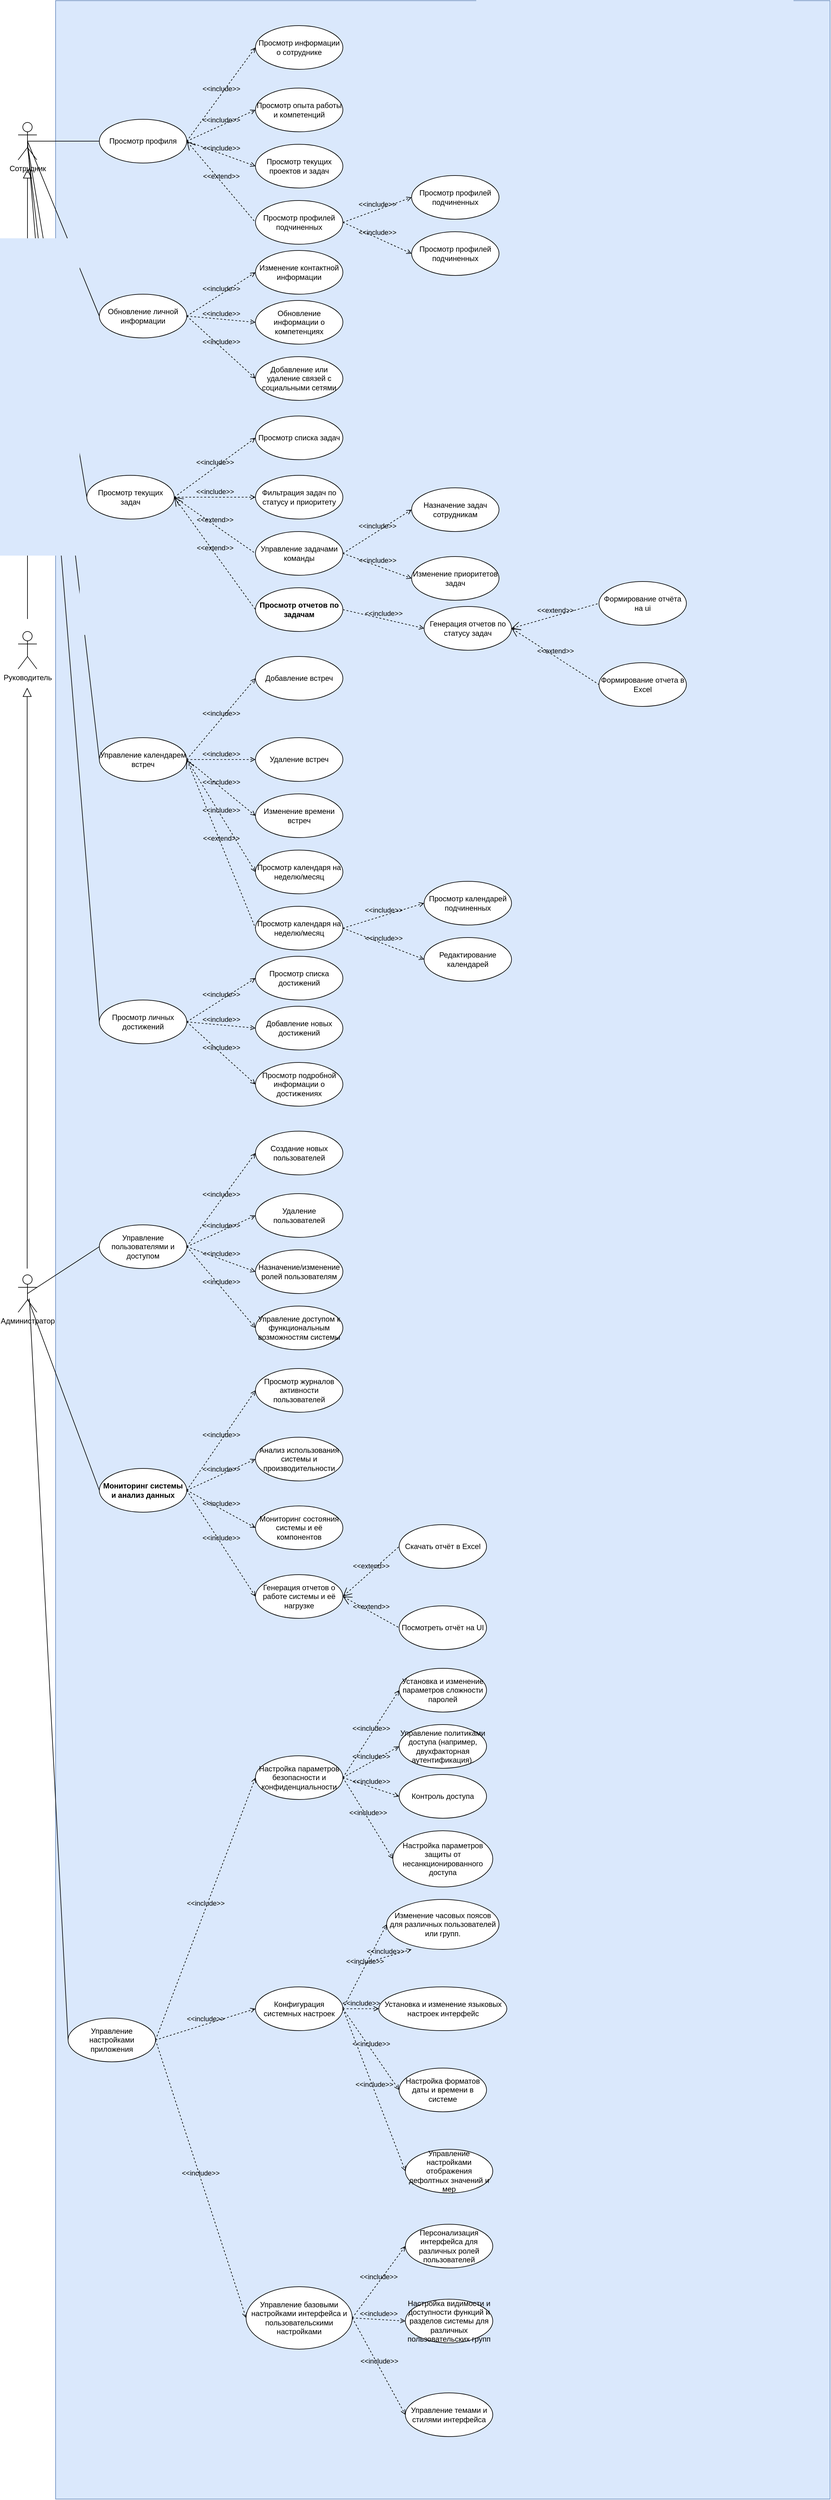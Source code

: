 <mxfile version="24.6.2" type="github">
  <diagram name="Страница — 1" id="6D_wEND17thWg54xiyXQ">
    <mxGraphModel dx="2074" dy="1132" grid="1" gridSize="10" guides="1" tooltips="1" connect="1" arrows="1" fold="1" page="1" pageScale="1" pageWidth="827" pageHeight="1169" math="0" shadow="0">
      <root>
        <mxCell id="0" />
        <mxCell id="1" parent="0" />
        <mxCell id="sTOlMVgeT1HYII_DFmIz-1" value="Сотрудник" style="shape=umlActor;html=1;verticalLabelPosition=bottom;verticalAlign=top;align=center;" vertex="1" parent="1">
          <mxGeometry x="50" y="265" width="30" height="60" as="geometry" />
        </mxCell>
        <mxCell id="sTOlMVgeT1HYII_DFmIz-2" value="" style="rounded=0;whiteSpace=wrap;html=1;fillColor=#dae8fc;strokeColor=#6c8ebf;align=right;" vertex="1" parent="1">
          <mxGeometry x="110" y="70" width="1240" height="4000" as="geometry" />
        </mxCell>
        <mxCell id="sTOlMVgeT1HYII_DFmIz-3" value="Просмотр профиля" style="ellipse;whiteSpace=wrap;html=1;" vertex="1" parent="1">
          <mxGeometry x="180" y="260" width="140" height="70" as="geometry" />
        </mxCell>
        <mxCell id="sTOlMVgeT1HYII_DFmIz-4" value="Руководитель" style="shape=umlActor;html=1;verticalLabelPosition=bottom;verticalAlign=top;align=center;" vertex="1" parent="1">
          <mxGeometry x="50" y="1080" width="30" height="60" as="geometry" />
        </mxCell>
        <mxCell id="sTOlMVgeT1HYII_DFmIz-5" value="Администратор" style="shape=umlActor;html=1;verticalLabelPosition=bottom;verticalAlign=top;align=center;" vertex="1" parent="1">
          <mxGeometry x="50" y="2110" width="30" height="60" as="geometry" />
        </mxCell>
        <mxCell id="sTOlMVgeT1HYII_DFmIz-7" value="Просмотр текущих проектов и задач" style="ellipse;whiteSpace=wrap;html=1;" vertex="1" parent="1">
          <mxGeometry x="430" y="300" width="140" height="70" as="geometry" />
        </mxCell>
        <mxCell id="sTOlMVgeT1HYII_DFmIz-8" value="Просмотр опыта работы и компетенций" style="ellipse;whiteSpace=wrap;html=1;" vertex="1" parent="1">
          <mxGeometry x="430" y="210" width="140" height="70" as="geometry" />
        </mxCell>
        <mxCell id="sTOlMVgeT1HYII_DFmIz-9" value="Просмотр информации о сотруднике" style="ellipse;whiteSpace=wrap;html=1;" vertex="1" parent="1">
          <mxGeometry x="430" y="110" width="140" height="70" as="geometry" />
        </mxCell>
        <mxCell id="sTOlMVgeT1HYII_DFmIz-10" value="&amp;lt;&amp;lt;include&amp;gt;&amp;gt;" style="edgeStyle=none;html=1;endArrow=open;verticalAlign=bottom;dashed=1;labelBackgroundColor=none;rounded=0;exitX=1;exitY=0.5;exitDx=0;exitDy=0;entryX=0;entryY=0.5;entryDx=0;entryDy=0;" edge="1" parent="1" source="sTOlMVgeT1HYII_DFmIz-3" target="sTOlMVgeT1HYII_DFmIz-9">
          <mxGeometry width="160" relative="1" as="geometry">
            <mxPoint x="330" y="580" as="sourcePoint" />
            <mxPoint x="490" y="580" as="targetPoint" />
          </mxGeometry>
        </mxCell>
        <mxCell id="sTOlMVgeT1HYII_DFmIz-12" value="&amp;lt;&amp;lt;include&amp;gt;&amp;gt;" style="edgeStyle=none;html=1;endArrow=open;verticalAlign=bottom;dashed=1;labelBackgroundColor=none;rounded=0;exitX=1;exitY=0.5;exitDx=0;exitDy=0;entryX=0;entryY=0.5;entryDx=0;entryDy=0;" edge="1" parent="1" source="sTOlMVgeT1HYII_DFmIz-3" target="sTOlMVgeT1HYII_DFmIz-8">
          <mxGeometry x="-0.007" width="160" relative="1" as="geometry">
            <mxPoint x="350" y="195" as="sourcePoint" />
            <mxPoint x="497" y="160" as="targetPoint" />
            <mxPoint as="offset" />
          </mxGeometry>
        </mxCell>
        <mxCell id="sTOlMVgeT1HYII_DFmIz-13" value="&amp;lt;&amp;lt;include&amp;gt;&amp;gt;" style="edgeStyle=none;html=1;endArrow=open;verticalAlign=bottom;dashed=1;labelBackgroundColor=none;rounded=0;exitX=1;exitY=0.5;exitDx=0;exitDy=0;entryX=0;entryY=0.5;entryDx=0;entryDy=0;" edge="1" parent="1" source="sTOlMVgeT1HYII_DFmIz-3" target="sTOlMVgeT1HYII_DFmIz-7">
          <mxGeometry width="160" relative="1" as="geometry">
            <mxPoint x="340" y="185" as="sourcePoint" />
            <mxPoint x="490" y="225" as="targetPoint" />
          </mxGeometry>
        </mxCell>
        <mxCell id="sTOlMVgeT1HYII_DFmIz-15" value="Обновление личной информации" style="ellipse;whiteSpace=wrap;html=1;" vertex="1" parent="1">
          <mxGeometry x="180" y="540" width="140" height="70" as="geometry" />
        </mxCell>
        <mxCell id="sTOlMVgeT1HYII_DFmIz-16" value="Добавление или удаление связей с социальными сетями" style="ellipse;whiteSpace=wrap;html=1;" vertex="1" parent="1">
          <mxGeometry x="430" y="640" width="140" height="70" as="geometry" />
        </mxCell>
        <mxCell id="sTOlMVgeT1HYII_DFmIz-17" value="Обновление информации о компетенциях" style="ellipse;whiteSpace=wrap;html=1;" vertex="1" parent="1">
          <mxGeometry x="430" y="550" width="140" height="70" as="geometry" />
        </mxCell>
        <mxCell id="sTOlMVgeT1HYII_DFmIz-18" value="Изменение контактной информации" style="ellipse;whiteSpace=wrap;html=1;" vertex="1" parent="1">
          <mxGeometry x="430" y="470" width="140" height="70" as="geometry" />
        </mxCell>
        <mxCell id="sTOlMVgeT1HYII_DFmIz-19" value="&amp;lt;&amp;lt;include&amp;gt;&amp;gt;" style="edgeStyle=none;html=1;endArrow=open;verticalAlign=bottom;dashed=1;labelBackgroundColor=none;rounded=0;exitX=1;exitY=0.5;exitDx=0;exitDy=0;entryX=0;entryY=0.5;entryDx=0;entryDy=0;" edge="1" parent="1" source="sTOlMVgeT1HYII_DFmIz-15" target="sTOlMVgeT1HYII_DFmIz-18">
          <mxGeometry width="160" relative="1" as="geometry">
            <mxPoint x="340" y="185" as="sourcePoint" />
            <mxPoint x="500" y="425" as="targetPoint" />
          </mxGeometry>
        </mxCell>
        <mxCell id="sTOlMVgeT1HYII_DFmIz-20" value="&amp;lt;&amp;lt;include&amp;gt;&amp;gt;" style="edgeStyle=none;html=1;endArrow=open;verticalAlign=bottom;dashed=1;labelBackgroundColor=none;rounded=0;exitX=1;exitY=0.5;exitDx=0;exitDy=0;entryX=0;entryY=0.5;entryDx=0;entryDy=0;" edge="1" parent="1" source="sTOlMVgeT1HYII_DFmIz-15" target="sTOlMVgeT1HYII_DFmIz-16">
          <mxGeometry width="160" relative="1" as="geometry">
            <mxPoint x="330" y="515" as="sourcePoint" />
            <mxPoint x="450" y="515" as="targetPoint" />
          </mxGeometry>
        </mxCell>
        <mxCell id="sTOlMVgeT1HYII_DFmIz-21" value="&amp;lt;&amp;lt;include&amp;gt;&amp;gt;" style="edgeStyle=none;html=1;endArrow=open;verticalAlign=bottom;dashed=1;labelBackgroundColor=none;rounded=0;exitX=1;exitY=0.5;exitDx=0;exitDy=0;entryX=0;entryY=0.5;entryDx=0;entryDy=0;" edge="1" parent="1" source="sTOlMVgeT1HYII_DFmIz-15" target="sTOlMVgeT1HYII_DFmIz-17">
          <mxGeometry width="160" relative="1" as="geometry">
            <mxPoint x="340" y="525" as="sourcePoint" />
            <mxPoint x="460" y="525" as="targetPoint" />
          </mxGeometry>
        </mxCell>
        <mxCell id="sTOlMVgeT1HYII_DFmIz-22" value="Просмотр текущих задач" style="ellipse;whiteSpace=wrap;html=1;" vertex="1" parent="1">
          <mxGeometry x="160" y="830" width="140" height="70" as="geometry" />
        </mxCell>
        <mxCell id="sTOlMVgeT1HYII_DFmIz-23" value="Фильтрация задач по статусу и приоритету" style="ellipse;whiteSpace=wrap;html=1;" vertex="1" parent="1">
          <mxGeometry x="430" y="830" width="140" height="70" as="geometry" />
        </mxCell>
        <mxCell id="sTOlMVgeT1HYII_DFmIz-24" value="Просмотр списка задач" style="ellipse;whiteSpace=wrap;html=1;" vertex="1" parent="1">
          <mxGeometry x="430" y="735" width="140" height="70" as="geometry" />
        </mxCell>
        <mxCell id="sTOlMVgeT1HYII_DFmIz-25" value="&amp;lt;&amp;lt;include&amp;gt;&amp;gt;" style="edgeStyle=none;html=1;endArrow=open;verticalAlign=bottom;dashed=1;labelBackgroundColor=none;rounded=0;exitX=1;exitY=0.5;exitDx=0;exitDy=0;entryX=0;entryY=0.5;entryDx=0;entryDy=0;" edge="1" parent="1" source="sTOlMVgeT1HYII_DFmIz-22" target="sTOlMVgeT1HYII_DFmIz-24">
          <mxGeometry width="160" relative="1" as="geometry">
            <mxPoint x="330" y="515" as="sourcePoint" />
            <mxPoint x="450" y="685" as="targetPoint" />
          </mxGeometry>
        </mxCell>
        <mxCell id="sTOlMVgeT1HYII_DFmIz-26" value="&amp;lt;&amp;lt;include&amp;gt;&amp;gt;" style="edgeStyle=none;html=1;endArrow=open;verticalAlign=bottom;dashed=1;labelBackgroundColor=none;rounded=0;exitX=1;exitY=0.5;exitDx=0;exitDy=0;entryX=0;entryY=0.5;entryDx=0;entryDy=0;" edge="1" parent="1" source="sTOlMVgeT1HYII_DFmIz-22" target="sTOlMVgeT1HYII_DFmIz-23">
          <mxGeometry width="160" relative="1" as="geometry">
            <mxPoint x="340" y="525" as="sourcePoint" />
            <mxPoint x="460" y="695" as="targetPoint" />
          </mxGeometry>
        </mxCell>
        <mxCell id="sTOlMVgeT1HYII_DFmIz-27" value="Управление календарем встреч" style="ellipse;whiteSpace=wrap;html=1;" vertex="1" parent="1">
          <mxGeometry x="180" y="1250" width="140" height="70" as="geometry" />
        </mxCell>
        <mxCell id="sTOlMVgeT1HYII_DFmIz-28" value="Изменение времени встреч" style="ellipse;whiteSpace=wrap;html=1;" vertex="1" parent="1">
          <mxGeometry x="430" y="1340" width="140" height="70" as="geometry" />
        </mxCell>
        <mxCell id="sTOlMVgeT1HYII_DFmIz-29" value="Удаление встреч" style="ellipse;whiteSpace=wrap;html=1;" vertex="1" parent="1">
          <mxGeometry x="430" y="1250" width="140" height="70" as="geometry" />
        </mxCell>
        <mxCell id="sTOlMVgeT1HYII_DFmIz-30" value="Добавление встреч" style="ellipse;whiteSpace=wrap;html=1;" vertex="1" parent="1">
          <mxGeometry x="430" y="1120" width="140" height="70" as="geometry" />
        </mxCell>
        <mxCell id="sTOlMVgeT1HYII_DFmIz-31" value="Просмотр календаря на неделю/месяц" style="ellipse;whiteSpace=wrap;html=1;" vertex="1" parent="1">
          <mxGeometry x="430" y="1430" width="140" height="70" as="geometry" />
        </mxCell>
        <mxCell id="sTOlMVgeT1HYII_DFmIz-32" value="&amp;lt;&amp;lt;include&amp;gt;&amp;gt;" style="edgeStyle=none;html=1;endArrow=open;verticalAlign=bottom;dashed=1;labelBackgroundColor=none;rounded=0;exitX=1;exitY=0.5;exitDx=0;exitDy=0;entryX=0;entryY=0.5;entryDx=0;entryDy=0;" edge="1" parent="1" source="sTOlMVgeT1HYII_DFmIz-27" target="sTOlMVgeT1HYII_DFmIz-30">
          <mxGeometry width="160" relative="1" as="geometry">
            <mxPoint x="330" y="1025" as="sourcePoint" />
            <mxPoint x="450" y="1065" as="targetPoint" />
          </mxGeometry>
        </mxCell>
        <mxCell id="sTOlMVgeT1HYII_DFmIz-33" value="&amp;lt;&amp;lt;include&amp;gt;&amp;gt;" style="edgeStyle=none;html=1;endArrow=open;verticalAlign=bottom;dashed=1;labelBackgroundColor=none;rounded=0;exitX=1;exitY=0.5;exitDx=0;exitDy=0;entryX=0;entryY=0.5;entryDx=0;entryDy=0;" edge="1" parent="1" source="sTOlMVgeT1HYII_DFmIz-27" target="sTOlMVgeT1HYII_DFmIz-29">
          <mxGeometry width="160" relative="1" as="geometry">
            <mxPoint x="330" y="1315" as="sourcePoint" />
            <mxPoint x="450" y="1165" as="targetPoint" />
          </mxGeometry>
        </mxCell>
        <mxCell id="sTOlMVgeT1HYII_DFmIz-34" value="&amp;lt;&amp;lt;include&amp;gt;&amp;gt;" style="edgeStyle=none;html=1;endArrow=open;verticalAlign=bottom;dashed=1;labelBackgroundColor=none;rounded=0;exitX=1;exitY=0.5;exitDx=0;exitDy=0;entryX=0;entryY=0.5;entryDx=0;entryDy=0;" edge="1" parent="1" source="sTOlMVgeT1HYII_DFmIz-27" target="sTOlMVgeT1HYII_DFmIz-28">
          <mxGeometry width="160" relative="1" as="geometry">
            <mxPoint x="340" y="1325" as="sourcePoint" />
            <mxPoint x="460" y="1175" as="targetPoint" />
          </mxGeometry>
        </mxCell>
        <mxCell id="sTOlMVgeT1HYII_DFmIz-35" value="&amp;lt;&amp;lt;include&amp;gt;&amp;gt;" style="edgeStyle=none;html=1;endArrow=open;verticalAlign=bottom;dashed=1;labelBackgroundColor=none;rounded=0;exitX=1;exitY=0.5;exitDx=0;exitDy=0;entryX=0;entryY=0.5;entryDx=0;entryDy=0;" edge="1" parent="1" source="sTOlMVgeT1HYII_DFmIz-27" target="sTOlMVgeT1HYII_DFmIz-31">
          <mxGeometry width="160" relative="1" as="geometry">
            <mxPoint x="350" y="1335" as="sourcePoint" />
            <mxPoint x="470" y="1185" as="targetPoint" />
          </mxGeometry>
        </mxCell>
        <mxCell id="sTOlMVgeT1HYII_DFmIz-36" value="Просмотр личных достижений" style="ellipse;whiteSpace=wrap;html=1;" vertex="1" parent="1">
          <mxGeometry x="180" y="1670" width="140" height="70" as="geometry" />
        </mxCell>
        <mxCell id="sTOlMVgeT1HYII_DFmIz-37" value="Просмотр подробной информации о достижениях" style="ellipse;whiteSpace=wrap;html=1;" vertex="1" parent="1">
          <mxGeometry x="430" y="1770" width="140" height="70" as="geometry" />
        </mxCell>
        <mxCell id="sTOlMVgeT1HYII_DFmIz-38" value="Добавление новых достижений" style="ellipse;whiteSpace=wrap;html=1;" vertex="1" parent="1">
          <mxGeometry x="430" y="1680" width="140" height="70" as="geometry" />
        </mxCell>
        <mxCell id="sTOlMVgeT1HYII_DFmIz-39" value="Просмотр списка достижений" style="ellipse;whiteSpace=wrap;html=1;" vertex="1" parent="1">
          <mxGeometry x="430" y="1600" width="140" height="70" as="geometry" />
        </mxCell>
        <mxCell id="sTOlMVgeT1HYII_DFmIz-40" value="&amp;lt;&amp;lt;include&amp;gt;&amp;gt;" style="edgeStyle=none;html=1;endArrow=open;verticalAlign=bottom;dashed=1;labelBackgroundColor=none;rounded=0;exitX=1;exitY=0.5;exitDx=0;exitDy=0;entryX=0;entryY=0.5;entryDx=0;entryDy=0;" edge="1" parent="1" source="sTOlMVgeT1HYII_DFmIz-36" target="sTOlMVgeT1HYII_DFmIz-39">
          <mxGeometry width="160" relative="1" as="geometry">
            <mxPoint x="340" y="1315" as="sourcePoint" />
            <mxPoint x="500" y="1555" as="targetPoint" />
          </mxGeometry>
        </mxCell>
        <mxCell id="sTOlMVgeT1HYII_DFmIz-41" value="&amp;lt;&amp;lt;include&amp;gt;&amp;gt;" style="edgeStyle=none;html=1;endArrow=open;verticalAlign=bottom;dashed=1;labelBackgroundColor=none;rounded=0;exitX=1;exitY=0.5;exitDx=0;exitDy=0;entryX=0;entryY=0.5;entryDx=0;entryDy=0;" edge="1" parent="1" source="sTOlMVgeT1HYII_DFmIz-36" target="sTOlMVgeT1HYII_DFmIz-37">
          <mxGeometry width="160" relative="1" as="geometry">
            <mxPoint x="330" y="1645" as="sourcePoint" />
            <mxPoint x="450" y="1645" as="targetPoint" />
          </mxGeometry>
        </mxCell>
        <mxCell id="sTOlMVgeT1HYII_DFmIz-42" value="&amp;lt;&amp;lt;include&amp;gt;&amp;gt;" style="edgeStyle=none;html=1;endArrow=open;verticalAlign=bottom;dashed=1;labelBackgroundColor=none;rounded=0;exitX=1;exitY=0.5;exitDx=0;exitDy=0;entryX=0;entryY=0.5;entryDx=0;entryDy=0;" edge="1" parent="1" source="sTOlMVgeT1HYII_DFmIz-36" target="sTOlMVgeT1HYII_DFmIz-38">
          <mxGeometry width="160" relative="1" as="geometry">
            <mxPoint x="340" y="1655" as="sourcePoint" />
            <mxPoint x="460" y="1655" as="targetPoint" />
          </mxGeometry>
        </mxCell>
        <mxCell id="sTOlMVgeT1HYII_DFmIz-43" value="" style="edgeStyle=none;html=1;endArrow=block;endFill=0;endSize=12;verticalAlign=bottom;rounded=0;" edge="1" parent="1">
          <mxGeometry width="160" relative="1" as="geometry">
            <mxPoint x="65" y="1060" as="sourcePoint" />
            <mxPoint x="65" y="340" as="targetPoint" />
          </mxGeometry>
        </mxCell>
        <mxCell id="sTOlMVgeT1HYII_DFmIz-44" value="Просмотр профилей подчиненных" style="ellipse;whiteSpace=wrap;html=1;" vertex="1" parent="1">
          <mxGeometry x="430" y="390" width="140" height="70" as="geometry" />
        </mxCell>
        <mxCell id="sTOlMVgeT1HYII_DFmIz-45" value="&amp;lt;&amp;lt;extend&amp;gt;&amp;gt;" style="edgeStyle=none;html=1;startArrow=open;endArrow=none;startSize=12;verticalAlign=bottom;dashed=1;labelBackgroundColor=none;rounded=0;entryX=0;entryY=0.5;entryDx=0;entryDy=0;exitX=1;exitY=0.5;exitDx=0;exitDy=0;" edge="1" parent="1" source="sTOlMVgeT1HYII_DFmIz-3" target="sTOlMVgeT1HYII_DFmIz-44">
          <mxGeometry width="160" relative="1" as="geometry">
            <mxPoint x="330" y="630" as="sourcePoint" />
            <mxPoint x="490" y="630" as="targetPoint" />
          </mxGeometry>
        </mxCell>
        <mxCell id="sTOlMVgeT1HYII_DFmIz-46" value="Просмотр профилей подчиненных" style="ellipse;whiteSpace=wrap;html=1;" vertex="1" parent="1">
          <mxGeometry x="680" y="440" width="140" height="70" as="geometry" />
        </mxCell>
        <mxCell id="sTOlMVgeT1HYII_DFmIz-47" value="Просмотр профилей подчиненных" style="ellipse;whiteSpace=wrap;html=1;" vertex="1" parent="1">
          <mxGeometry x="680" y="350" width="140" height="70" as="geometry" />
        </mxCell>
        <mxCell id="sTOlMVgeT1HYII_DFmIz-48" value="&amp;lt;&amp;lt;include&amp;gt;&amp;gt;" style="edgeStyle=none;html=1;endArrow=open;verticalAlign=bottom;dashed=1;labelBackgroundColor=none;rounded=0;exitX=1;exitY=0.5;exitDx=0;exitDy=0;entryX=0;entryY=0.5;entryDx=0;entryDy=0;" edge="1" parent="1" source="sTOlMVgeT1HYII_DFmIz-44" target="sTOlMVgeT1HYII_DFmIz-47">
          <mxGeometry x="-0.007" width="160" relative="1" as="geometry">
            <mxPoint x="330" y="305" as="sourcePoint" />
            <mxPoint x="440" y="255" as="targetPoint" />
            <mxPoint as="offset" />
          </mxGeometry>
        </mxCell>
        <mxCell id="sTOlMVgeT1HYII_DFmIz-49" value="&amp;lt;&amp;lt;include&amp;gt;&amp;gt;" style="edgeStyle=none;html=1;endArrow=open;verticalAlign=bottom;dashed=1;labelBackgroundColor=none;rounded=0;exitX=1;exitY=0.5;exitDx=0;exitDy=0;entryX=0;entryY=0.5;entryDx=0;entryDy=0;" edge="1" parent="1" source="sTOlMVgeT1HYII_DFmIz-44" target="sTOlMVgeT1HYII_DFmIz-46">
          <mxGeometry x="-0.007" width="160" relative="1" as="geometry">
            <mxPoint x="580" y="335" as="sourcePoint" />
            <mxPoint x="680" y="285" as="targetPoint" />
            <mxPoint as="offset" />
          </mxGeometry>
        </mxCell>
        <mxCell id="sTOlMVgeT1HYII_DFmIz-50" value="Управление задачами команды" style="ellipse;whiteSpace=wrap;html=1;" vertex="1" parent="1">
          <mxGeometry x="430" y="920" width="140" height="70" as="geometry" />
        </mxCell>
        <mxCell id="sTOlMVgeT1HYII_DFmIz-51" value="&lt;strong&gt;Просмотр отчетов по задачам&lt;/strong&gt;" style="ellipse;whiteSpace=wrap;html=1;" vertex="1" parent="1">
          <mxGeometry x="430" y="1010" width="140" height="70" as="geometry" />
        </mxCell>
        <mxCell id="sTOlMVgeT1HYII_DFmIz-52" value="&amp;lt;&amp;lt;extend&amp;gt;&amp;gt;" style="edgeStyle=none;html=1;startArrow=open;endArrow=none;startSize=12;verticalAlign=bottom;dashed=1;labelBackgroundColor=none;rounded=0;exitX=1;exitY=0.5;exitDx=0;exitDy=0;entryX=0;entryY=0.5;entryDx=0;entryDy=0;" edge="1" parent="1" source="sTOlMVgeT1HYII_DFmIz-22" target="sTOlMVgeT1HYII_DFmIz-50">
          <mxGeometry width="160" relative="1" as="geometry">
            <mxPoint x="530" y="1130" as="sourcePoint" />
            <mxPoint x="690" y="1130" as="targetPoint" />
          </mxGeometry>
        </mxCell>
        <mxCell id="sTOlMVgeT1HYII_DFmIz-53" value="&amp;lt;&amp;lt;extend&amp;gt;&amp;gt;" style="edgeStyle=none;html=1;startArrow=open;endArrow=none;startSize=12;verticalAlign=bottom;dashed=1;labelBackgroundColor=none;rounded=0;exitX=1;exitY=0.5;exitDx=0;exitDy=0;entryX=0;entryY=0.5;entryDx=0;entryDy=0;" edge="1" parent="1" source="sTOlMVgeT1HYII_DFmIz-22" target="sTOlMVgeT1HYII_DFmIz-51">
          <mxGeometry width="160" relative="1" as="geometry">
            <mxPoint x="310" y="875" as="sourcePoint" />
            <mxPoint x="440" y="965" as="targetPoint" />
          </mxGeometry>
        </mxCell>
        <mxCell id="sTOlMVgeT1HYII_DFmIz-54" value="Назначение задач сотрудникам" style="ellipse;whiteSpace=wrap;html=1;" vertex="1" parent="1">
          <mxGeometry x="680" y="850" width="140" height="70" as="geometry" />
        </mxCell>
        <mxCell id="sTOlMVgeT1HYII_DFmIz-55" value="Изменение приоритетов задач" style="ellipse;whiteSpace=wrap;html=1;" vertex="1" parent="1">
          <mxGeometry x="680" y="960" width="140" height="70" as="geometry" />
        </mxCell>
        <mxCell id="sTOlMVgeT1HYII_DFmIz-57" value="&amp;lt;&amp;lt;include&amp;gt;&amp;gt;" style="edgeStyle=none;html=1;endArrow=open;verticalAlign=bottom;dashed=1;labelBackgroundColor=none;rounded=0;exitX=1;exitY=0.5;exitDx=0;exitDy=0;entryX=0;entryY=0.5;entryDx=0;entryDy=0;" edge="1" parent="1" source="sTOlMVgeT1HYII_DFmIz-50" target="sTOlMVgeT1HYII_DFmIz-54">
          <mxGeometry width="160" relative="1" as="geometry">
            <mxPoint x="310" y="875" as="sourcePoint" />
            <mxPoint x="440" y="875" as="targetPoint" />
          </mxGeometry>
        </mxCell>
        <mxCell id="sTOlMVgeT1HYII_DFmIz-58" value="&amp;lt;&amp;lt;include&amp;gt;&amp;gt;" style="edgeStyle=none;html=1;endArrow=open;verticalAlign=bottom;dashed=1;labelBackgroundColor=none;rounded=0;exitX=1;exitY=0.5;exitDx=0;exitDy=0;entryX=0;entryY=0.5;entryDx=0;entryDy=0;" edge="1" parent="1" source="sTOlMVgeT1HYII_DFmIz-50" target="sTOlMVgeT1HYII_DFmIz-55">
          <mxGeometry width="160" relative="1" as="geometry">
            <mxPoint x="320" y="885" as="sourcePoint" />
            <mxPoint x="450" y="885" as="targetPoint" />
          </mxGeometry>
        </mxCell>
        <mxCell id="sTOlMVgeT1HYII_DFmIz-59" value="Генерация отчетов по статусу задач" style="ellipse;whiteSpace=wrap;html=1;" vertex="1" parent="1">
          <mxGeometry x="700" y="1040" width="140" height="70" as="geometry" />
        </mxCell>
        <mxCell id="sTOlMVgeT1HYII_DFmIz-60" value="Формирование отчета в Excel" style="ellipse;whiteSpace=wrap;html=1;" vertex="1" parent="1">
          <mxGeometry x="980" y="1130" width="140" height="70" as="geometry" />
        </mxCell>
        <mxCell id="sTOlMVgeT1HYII_DFmIz-61" value="&amp;lt;&amp;lt;include&amp;gt;&amp;gt;" style="edgeStyle=none;html=1;endArrow=open;verticalAlign=bottom;dashed=1;labelBackgroundColor=none;rounded=0;exitX=1;exitY=0.5;exitDx=0;exitDy=0;entryX=0;entryY=0.5;entryDx=0;entryDy=0;" edge="1" parent="1" source="sTOlMVgeT1HYII_DFmIz-51" target="sTOlMVgeT1HYII_DFmIz-59">
          <mxGeometry width="160" relative="1" as="geometry">
            <mxPoint x="580" y="965" as="sourcePoint" />
            <mxPoint x="690" y="1005" as="targetPoint" />
          </mxGeometry>
        </mxCell>
        <mxCell id="sTOlMVgeT1HYII_DFmIz-62" value="&amp;lt;&amp;lt;extend&amp;gt;&amp;gt;" style="edgeStyle=none;html=1;startArrow=open;endArrow=none;startSize=12;verticalAlign=bottom;dashed=1;labelBackgroundColor=none;rounded=0;exitX=1;exitY=0.5;exitDx=0;exitDy=0;entryX=0;entryY=0.5;entryDx=0;entryDy=0;" edge="1" parent="1" source="sTOlMVgeT1HYII_DFmIz-59" target="sTOlMVgeT1HYII_DFmIz-60">
          <mxGeometry width="160" relative="1" as="geometry">
            <mxPoint x="310" y="875" as="sourcePoint" />
            <mxPoint x="440" y="965" as="targetPoint" />
          </mxGeometry>
        </mxCell>
        <mxCell id="sTOlMVgeT1HYII_DFmIz-63" value="Формирование отчёта на ui" style="ellipse;whiteSpace=wrap;html=1;" vertex="1" parent="1">
          <mxGeometry x="980" y="1000" width="140" height="70" as="geometry" />
        </mxCell>
        <mxCell id="sTOlMVgeT1HYII_DFmIz-64" value="&amp;lt;&amp;lt;extend&amp;gt;&amp;gt;" style="edgeStyle=none;html=1;startArrow=open;endArrow=none;startSize=12;verticalAlign=bottom;dashed=1;labelBackgroundColor=none;rounded=0;exitX=1;exitY=0.5;exitDx=0;exitDy=0;entryX=0;entryY=0.5;entryDx=0;entryDy=0;" edge="1" parent="1" source="sTOlMVgeT1HYII_DFmIz-59" target="sTOlMVgeT1HYII_DFmIz-63">
          <mxGeometry width="160" relative="1" as="geometry">
            <mxPoint x="850" y="1085" as="sourcePoint" />
            <mxPoint x="990" y="1175" as="targetPoint" />
          </mxGeometry>
        </mxCell>
        <mxCell id="sTOlMVgeT1HYII_DFmIz-65" value="Просмотр календаря на неделю/месяц" style="ellipse;whiteSpace=wrap;html=1;" vertex="1" parent="1">
          <mxGeometry x="430" y="1520" width="140" height="70" as="geometry" />
        </mxCell>
        <mxCell id="sTOlMVgeT1HYII_DFmIz-66" value="&amp;lt;&amp;lt;extend&amp;gt;&amp;gt;" style="edgeStyle=none;html=1;startArrow=open;endArrow=none;startSize=12;verticalAlign=bottom;dashed=1;labelBackgroundColor=none;rounded=0;exitX=1;exitY=0.5;exitDx=0;exitDy=0;entryX=0;entryY=0.5;entryDx=0;entryDy=0;" edge="1" parent="1" source="sTOlMVgeT1HYII_DFmIz-27" target="sTOlMVgeT1HYII_DFmIz-65">
          <mxGeometry width="160" relative="1" as="geometry">
            <mxPoint x="310" y="875" as="sourcePoint" />
            <mxPoint x="440" y="1055" as="targetPoint" />
          </mxGeometry>
        </mxCell>
        <mxCell id="sTOlMVgeT1HYII_DFmIz-67" value="Просмотр календарей подчиненных" style="ellipse;whiteSpace=wrap;html=1;" vertex="1" parent="1">
          <mxGeometry x="700" y="1480" width="140" height="70" as="geometry" />
        </mxCell>
        <mxCell id="sTOlMVgeT1HYII_DFmIz-68" value="Редактирование календарей" style="ellipse;whiteSpace=wrap;html=1;" vertex="1" parent="1">
          <mxGeometry x="700" y="1570" width="140" height="70" as="geometry" />
        </mxCell>
        <mxCell id="sTOlMVgeT1HYII_DFmIz-69" value="&amp;lt;&amp;lt;include&amp;gt;&amp;gt;" style="edgeStyle=none;html=1;endArrow=open;verticalAlign=bottom;dashed=1;labelBackgroundColor=none;rounded=0;exitX=1;exitY=0.5;exitDx=0;exitDy=0;entryX=0;entryY=0.5;entryDx=0;entryDy=0;" edge="1" parent="1" source="sTOlMVgeT1HYII_DFmIz-65" target="sTOlMVgeT1HYII_DFmIz-67">
          <mxGeometry width="160" relative="1" as="geometry">
            <mxPoint x="580" y="1055" as="sourcePoint" />
            <mxPoint x="710" y="1085" as="targetPoint" />
          </mxGeometry>
        </mxCell>
        <mxCell id="sTOlMVgeT1HYII_DFmIz-70" value="&amp;lt;&amp;lt;include&amp;gt;&amp;gt;" style="edgeStyle=none;html=1;endArrow=open;verticalAlign=bottom;dashed=1;labelBackgroundColor=none;rounded=0;exitX=1;exitY=0.5;exitDx=0;exitDy=0;entryX=0;entryY=0.5;entryDx=0;entryDy=0;" edge="1" parent="1" source="sTOlMVgeT1HYII_DFmIz-65" target="sTOlMVgeT1HYII_DFmIz-68">
          <mxGeometry width="160" relative="1" as="geometry">
            <mxPoint x="580" y="1565" as="sourcePoint" />
            <mxPoint x="710" y="1525" as="targetPoint" />
          </mxGeometry>
        </mxCell>
        <mxCell id="sTOlMVgeT1HYII_DFmIz-71" value="" style="edgeStyle=none;html=1;endArrow=none;verticalAlign=bottom;rounded=0;exitX=0.5;exitY=0.5;exitDx=0;exitDy=0;exitPerimeter=0;entryX=0;entryY=0.5;entryDx=0;entryDy=0;" edge="1" parent="1" source="sTOlMVgeT1HYII_DFmIz-1" target="sTOlMVgeT1HYII_DFmIz-3">
          <mxGeometry width="160" relative="1" as="geometry">
            <mxPoint x="530" y="640" as="sourcePoint" />
            <mxPoint x="690" y="640" as="targetPoint" />
          </mxGeometry>
        </mxCell>
        <mxCell id="sTOlMVgeT1HYII_DFmIz-72" value="" style="edgeStyle=none;html=1;endArrow=none;verticalAlign=bottom;rounded=0;exitX=0.5;exitY=0.5;exitDx=0;exitDy=0;exitPerimeter=0;entryX=0;entryY=0.5;entryDx=0;entryDy=0;" edge="1" parent="1" source="sTOlMVgeT1HYII_DFmIz-1" target="sTOlMVgeT1HYII_DFmIz-15">
          <mxGeometry width="160" relative="1" as="geometry">
            <mxPoint x="75" y="305" as="sourcePoint" />
            <mxPoint x="190" y="305" as="targetPoint" />
          </mxGeometry>
        </mxCell>
        <mxCell id="sTOlMVgeT1HYII_DFmIz-73" value="" style="edgeStyle=none;html=1;endArrow=none;verticalAlign=bottom;rounded=0;exitX=0.533;exitY=0.7;exitDx=0;exitDy=0;exitPerimeter=0;entryX=0;entryY=0.5;entryDx=0;entryDy=0;" edge="1" parent="1" source="sTOlMVgeT1HYII_DFmIz-1" target="sTOlMVgeT1HYII_DFmIz-22">
          <mxGeometry width="160" relative="1" as="geometry">
            <mxPoint x="85" y="315" as="sourcePoint" />
            <mxPoint x="200" y="315" as="targetPoint" />
          </mxGeometry>
        </mxCell>
        <mxCell id="sTOlMVgeT1HYII_DFmIz-74" value="" style="edgeStyle=none;html=1;endArrow=none;verticalAlign=bottom;rounded=0;exitX=0.5;exitY=0.633;exitDx=0;exitDy=0;exitPerimeter=0;entryX=0;entryY=0.5;entryDx=0;entryDy=0;" edge="1" parent="1" source="sTOlMVgeT1HYII_DFmIz-1" target="sTOlMVgeT1HYII_DFmIz-27">
          <mxGeometry width="160" relative="1" as="geometry">
            <mxPoint x="95" y="325" as="sourcePoint" />
            <mxPoint x="210" y="325" as="targetPoint" />
          </mxGeometry>
        </mxCell>
        <mxCell id="sTOlMVgeT1HYII_DFmIz-75" value="" style="edgeStyle=none;html=1;endArrow=none;verticalAlign=bottom;rounded=0;exitX=0.5;exitY=0.5;exitDx=0;exitDy=0;exitPerimeter=0;entryX=0;entryY=0.5;entryDx=0;entryDy=0;" edge="1" parent="1" source="sTOlMVgeT1HYII_DFmIz-1" target="sTOlMVgeT1HYII_DFmIz-36">
          <mxGeometry width="160" relative="1" as="geometry">
            <mxPoint x="105" y="335" as="sourcePoint" />
            <mxPoint x="220" y="335" as="targetPoint" />
          </mxGeometry>
        </mxCell>
        <mxCell id="sTOlMVgeT1HYII_DFmIz-76" value="Управление пользователями и доступом" style="ellipse;whiteSpace=wrap;html=1;" vertex="1" parent="1">
          <mxGeometry x="180" y="2030" width="140" height="70" as="geometry" />
        </mxCell>
        <mxCell id="sTOlMVgeT1HYII_DFmIz-77" value="Управление настройками приложения" style="ellipse;whiteSpace=wrap;html=1;" vertex="1" parent="1">
          <mxGeometry x="130" y="3300" width="140" height="70" as="geometry" />
        </mxCell>
        <mxCell id="sTOlMVgeT1HYII_DFmIz-78" value="&lt;strong&gt;Мониторинг системы и анализ данных&lt;/strong&gt;" style="ellipse;whiteSpace=wrap;html=1;" vertex="1" parent="1">
          <mxGeometry x="180" y="2420" width="140" height="70" as="geometry" />
        </mxCell>
        <mxCell id="sTOlMVgeT1HYII_DFmIz-79" value="Управление доступом к функциональным возможностям системы" style="ellipse;whiteSpace=wrap;html=1;" vertex="1" parent="1">
          <mxGeometry x="430" y="2160" width="140" height="70" as="geometry" />
        </mxCell>
        <mxCell id="sTOlMVgeT1HYII_DFmIz-80" value="Назначение/изменение ролей пользователям" style="ellipse;whiteSpace=wrap;html=1;" vertex="1" parent="1">
          <mxGeometry x="430" y="2070" width="140" height="70" as="geometry" />
        </mxCell>
        <mxCell id="sTOlMVgeT1HYII_DFmIz-81" value="Удаление пользователей" style="ellipse;whiteSpace=wrap;html=1;" vertex="1" parent="1">
          <mxGeometry x="430" y="1980" width="140" height="70" as="geometry" />
        </mxCell>
        <mxCell id="sTOlMVgeT1HYII_DFmIz-82" value="Создание новых пользователей" style="ellipse;whiteSpace=wrap;html=1;" vertex="1" parent="1">
          <mxGeometry x="430" y="1880" width="140" height="70" as="geometry" />
        </mxCell>
        <mxCell id="sTOlMVgeT1HYII_DFmIz-83" value="&amp;lt;&amp;lt;include&amp;gt;&amp;gt;" style="edgeStyle=none;html=1;endArrow=open;verticalAlign=bottom;dashed=1;labelBackgroundColor=none;rounded=0;exitX=1;exitY=0.5;exitDx=0;exitDy=0;entryX=0;entryY=0.5;entryDx=0;entryDy=0;" edge="1" parent="1" source="sTOlMVgeT1HYII_DFmIz-76" target="sTOlMVgeT1HYII_DFmIz-82">
          <mxGeometry width="160" relative="1" as="geometry">
            <mxPoint x="530" y="2110" as="sourcePoint" />
            <mxPoint x="690" y="2110" as="targetPoint" />
          </mxGeometry>
        </mxCell>
        <mxCell id="sTOlMVgeT1HYII_DFmIz-84" value="&amp;lt;&amp;lt;include&amp;gt;&amp;gt;" style="edgeStyle=none;html=1;endArrow=open;verticalAlign=bottom;dashed=1;labelBackgroundColor=none;rounded=0;exitX=1;exitY=0.5;exitDx=0;exitDy=0;entryX=0;entryY=0.5;entryDx=0;entryDy=0;" edge="1" parent="1" source="sTOlMVgeT1HYII_DFmIz-76" target="sTOlMVgeT1HYII_DFmIz-79">
          <mxGeometry width="160" relative="1" as="geometry">
            <mxPoint x="340" y="2075" as="sourcePoint" />
            <mxPoint x="440" y="1925" as="targetPoint" />
          </mxGeometry>
        </mxCell>
        <mxCell id="sTOlMVgeT1HYII_DFmIz-85" value="&amp;lt;&amp;lt;include&amp;gt;&amp;gt;" style="edgeStyle=none;html=1;endArrow=open;verticalAlign=bottom;dashed=1;labelBackgroundColor=none;rounded=0;exitX=1;exitY=0.5;exitDx=0;exitDy=0;entryX=0;entryY=0.5;entryDx=0;entryDy=0;" edge="1" parent="1" source="sTOlMVgeT1HYII_DFmIz-76" target="sTOlMVgeT1HYII_DFmIz-80">
          <mxGeometry width="160" relative="1" as="geometry">
            <mxPoint x="350" y="2085" as="sourcePoint" />
            <mxPoint x="450" y="1935" as="targetPoint" />
          </mxGeometry>
        </mxCell>
        <mxCell id="sTOlMVgeT1HYII_DFmIz-86" value="&amp;lt;&amp;lt;include&amp;gt;&amp;gt;" style="edgeStyle=none;html=1;endArrow=open;verticalAlign=bottom;dashed=1;labelBackgroundColor=none;rounded=0;exitX=1;exitY=0.5;exitDx=0;exitDy=0;entryX=0;entryY=0.5;entryDx=0;entryDy=0;" edge="1" parent="1" source="sTOlMVgeT1HYII_DFmIz-76" target="sTOlMVgeT1HYII_DFmIz-81">
          <mxGeometry width="160" relative="1" as="geometry">
            <mxPoint x="360" y="2095" as="sourcePoint" />
            <mxPoint x="460" y="1945" as="targetPoint" />
          </mxGeometry>
        </mxCell>
        <mxCell id="sTOlMVgeT1HYII_DFmIz-87" value="Просмотр журналов активности пользователей" style="ellipse;whiteSpace=wrap;html=1;" vertex="1" parent="1">
          <mxGeometry x="430" y="2260" width="140" height="70" as="geometry" />
        </mxCell>
        <mxCell id="sTOlMVgeT1HYII_DFmIz-88" value="Анализ использования системы и производительности" style="ellipse;whiteSpace=wrap;html=1;" vertex="1" parent="1">
          <mxGeometry x="430" y="2370" width="140" height="70" as="geometry" />
        </mxCell>
        <mxCell id="sTOlMVgeT1HYII_DFmIz-89" value="Мониторинг состояния системы и её компонентов" style="ellipse;whiteSpace=wrap;html=1;" vertex="1" parent="1">
          <mxGeometry x="430" y="2480" width="140" height="70" as="geometry" />
        </mxCell>
        <mxCell id="sTOlMVgeT1HYII_DFmIz-90" value="Генерация отчетов о работе системы и её нагрузке" style="ellipse;whiteSpace=wrap;html=1;" vertex="1" parent="1">
          <mxGeometry x="430" y="2590" width="140" height="70" as="geometry" />
        </mxCell>
        <mxCell id="sTOlMVgeT1HYII_DFmIz-91" value="&amp;lt;&amp;lt;include&amp;gt;&amp;gt;" style="edgeStyle=none;html=1;endArrow=open;verticalAlign=bottom;dashed=1;labelBackgroundColor=none;rounded=0;exitX=1;exitY=0.5;exitDx=0;exitDy=0;entryX=0;entryY=0.5;entryDx=0;entryDy=0;" edge="1" parent="1" source="sTOlMVgeT1HYII_DFmIz-78" target="sTOlMVgeT1HYII_DFmIz-87">
          <mxGeometry width="160" relative="1" as="geometry">
            <mxPoint x="330" y="2075" as="sourcePoint" />
            <mxPoint x="440" y="2205" as="targetPoint" />
          </mxGeometry>
        </mxCell>
        <mxCell id="sTOlMVgeT1HYII_DFmIz-92" value="&amp;lt;&amp;lt;include&amp;gt;&amp;gt;" style="edgeStyle=none;html=1;endArrow=open;verticalAlign=bottom;dashed=1;labelBackgroundColor=none;rounded=0;exitX=1;exitY=0.5;exitDx=0;exitDy=0;entryX=0;entryY=0.5;entryDx=0;entryDy=0;" edge="1" parent="1" source="sTOlMVgeT1HYII_DFmIz-78" target="sTOlMVgeT1HYII_DFmIz-88">
          <mxGeometry width="160" relative="1" as="geometry">
            <mxPoint x="330" y="2465" as="sourcePoint" />
            <mxPoint x="440" y="2305" as="targetPoint" />
          </mxGeometry>
        </mxCell>
        <mxCell id="sTOlMVgeT1HYII_DFmIz-93" value="&amp;lt;&amp;lt;include&amp;gt;&amp;gt;" style="edgeStyle=none;html=1;endArrow=open;verticalAlign=bottom;dashed=1;labelBackgroundColor=none;rounded=0;exitX=1;exitY=0.5;exitDx=0;exitDy=0;entryX=0;entryY=0.5;entryDx=0;entryDy=0;" edge="1" parent="1" source="sTOlMVgeT1HYII_DFmIz-78" target="sTOlMVgeT1HYII_DFmIz-89">
          <mxGeometry width="160" relative="1" as="geometry">
            <mxPoint x="340" y="2475" as="sourcePoint" />
            <mxPoint x="450" y="2315" as="targetPoint" />
          </mxGeometry>
        </mxCell>
        <mxCell id="sTOlMVgeT1HYII_DFmIz-94" value="&amp;lt;&amp;lt;include&amp;gt;&amp;gt;" style="edgeStyle=none;html=1;endArrow=open;verticalAlign=bottom;dashed=1;labelBackgroundColor=none;rounded=0;exitX=1;exitY=0.5;exitDx=0;exitDy=0;entryX=0;entryY=0.5;entryDx=0;entryDy=0;" edge="1" parent="1" source="sTOlMVgeT1HYII_DFmIz-78" target="sTOlMVgeT1HYII_DFmIz-90">
          <mxGeometry width="160" relative="1" as="geometry">
            <mxPoint x="350" y="2485" as="sourcePoint" />
            <mxPoint x="460" y="2325" as="targetPoint" />
          </mxGeometry>
        </mxCell>
        <mxCell id="sTOlMVgeT1HYII_DFmIz-95" value="Посмотреть отчёт на UI" style="ellipse;whiteSpace=wrap;html=1;" vertex="1" parent="1">
          <mxGeometry x="660" y="2640" width="140" height="70" as="geometry" />
        </mxCell>
        <mxCell id="sTOlMVgeT1HYII_DFmIz-96" value="Скачать отчёт в Excel" style="ellipse;whiteSpace=wrap;html=1;" vertex="1" parent="1">
          <mxGeometry x="660" y="2510" width="140" height="70" as="geometry" />
        </mxCell>
        <mxCell id="sTOlMVgeT1HYII_DFmIz-97" value="&amp;lt;&amp;lt;extend&amp;gt;&amp;gt;" style="edgeStyle=none;html=1;startArrow=open;endArrow=none;startSize=12;verticalAlign=bottom;dashed=1;labelBackgroundColor=none;rounded=0;entryX=0;entryY=0.5;entryDx=0;entryDy=0;exitX=1;exitY=0.5;exitDx=0;exitDy=0;" edge="1" parent="1" source="sTOlMVgeT1HYII_DFmIz-90" target="sTOlMVgeT1HYII_DFmIz-96">
          <mxGeometry width="160" relative="1" as="geometry">
            <mxPoint x="530" y="2410" as="sourcePoint" />
            <mxPoint x="690" y="2410" as="targetPoint" />
          </mxGeometry>
        </mxCell>
        <mxCell id="sTOlMVgeT1HYII_DFmIz-98" value="&amp;lt;&amp;lt;extend&amp;gt;&amp;gt;" style="edgeStyle=none;html=1;startArrow=open;endArrow=none;startSize=12;verticalAlign=bottom;dashed=1;labelBackgroundColor=none;rounded=0;entryX=0;entryY=0.5;entryDx=0;entryDy=0;exitX=1;exitY=0.5;exitDx=0;exitDy=0;" edge="1" parent="1" source="sTOlMVgeT1HYII_DFmIz-90" target="sTOlMVgeT1HYII_DFmIz-95">
          <mxGeometry width="160" relative="1" as="geometry">
            <mxPoint x="580" y="2635" as="sourcePoint" />
            <mxPoint x="630" y="2545" as="targetPoint" />
          </mxGeometry>
        </mxCell>
        <mxCell id="sTOlMVgeT1HYII_DFmIz-99" value="Настройка параметров безопасности и конфиденциальности" style="ellipse;whiteSpace=wrap;html=1;" vertex="1" parent="1">
          <mxGeometry x="430" y="2880" width="140" height="70" as="geometry" />
        </mxCell>
        <mxCell id="sTOlMVgeT1HYII_DFmIz-100" value="Конфигурация системных настроек" style="ellipse;whiteSpace=wrap;html=1;" vertex="1" parent="1">
          <mxGeometry x="430" y="3250" width="140" height="70" as="geometry" />
        </mxCell>
        <mxCell id="sTOlMVgeT1HYII_DFmIz-101" value="Управление базовыми настройками интерфейса и пользовательскими настройками" style="ellipse;whiteSpace=wrap;html=1;" vertex="1" parent="1">
          <mxGeometry x="415" y="3730" width="170" height="100" as="geometry" />
        </mxCell>
        <mxCell id="sTOlMVgeT1HYII_DFmIz-102" value="&amp;lt;&amp;lt;include&amp;gt;&amp;gt;" style="edgeStyle=none;html=1;endArrow=open;verticalAlign=bottom;dashed=1;labelBackgroundColor=none;rounded=0;exitX=1;exitY=0.5;exitDx=0;exitDy=0;entryX=0;entryY=0.5;entryDx=0;entryDy=0;" edge="1" parent="1" source="sTOlMVgeT1HYII_DFmIz-77" target="sTOlMVgeT1HYII_DFmIz-99">
          <mxGeometry width="160" relative="1" as="geometry">
            <mxPoint x="330" y="2465" as="sourcePoint" />
            <mxPoint x="440" y="2635" as="targetPoint" />
          </mxGeometry>
        </mxCell>
        <mxCell id="sTOlMVgeT1HYII_DFmIz-103" value="&amp;lt;&amp;lt;include&amp;gt;&amp;gt;" style="edgeStyle=none;html=1;endArrow=open;verticalAlign=bottom;dashed=1;labelBackgroundColor=none;rounded=0;exitX=1;exitY=0.5;exitDx=0;exitDy=0;entryX=0;entryY=0.5;entryDx=0;entryDy=0;" edge="1" parent="1" source="sTOlMVgeT1HYII_DFmIz-77" target="sTOlMVgeT1HYII_DFmIz-100">
          <mxGeometry width="160" relative="1" as="geometry">
            <mxPoint x="330" y="2815" as="sourcePoint" />
            <mxPoint x="440" y="2775" as="targetPoint" />
          </mxGeometry>
        </mxCell>
        <mxCell id="sTOlMVgeT1HYII_DFmIz-104" value="&amp;lt;&amp;lt;include&amp;gt;&amp;gt;" style="edgeStyle=none;html=1;endArrow=open;verticalAlign=bottom;dashed=1;labelBackgroundColor=none;rounded=0;exitX=1;exitY=0.5;exitDx=0;exitDy=0;entryX=0;entryY=0.5;entryDx=0;entryDy=0;" edge="1" parent="1" source="sTOlMVgeT1HYII_DFmIz-77" target="sTOlMVgeT1HYII_DFmIz-101">
          <mxGeometry width="160" relative="1" as="geometry">
            <mxPoint x="340" y="2825" as="sourcePoint" />
            <mxPoint x="450" y="2785" as="targetPoint" />
          </mxGeometry>
        </mxCell>
        <mxCell id="sTOlMVgeT1HYII_DFmIz-105" value="Настройка параметров защиты от несанкционированного доступа" style="ellipse;whiteSpace=wrap;html=1;" vertex="1" parent="1">
          <mxGeometry x="650" y="3000" width="160" height="90" as="geometry" />
        </mxCell>
        <mxCell id="sTOlMVgeT1HYII_DFmIz-106" value="Контроль доступа" style="ellipse;whiteSpace=wrap;html=1;" vertex="1" parent="1">
          <mxGeometry x="660" y="2910" width="140" height="70" as="geometry" />
        </mxCell>
        <mxCell id="sTOlMVgeT1HYII_DFmIz-107" value="Управление политиками доступа (например, двухфакторная аутентификация)." style="ellipse;whiteSpace=wrap;html=1;" vertex="1" parent="1">
          <mxGeometry x="660" y="2830" width="140" height="70" as="geometry" />
        </mxCell>
        <mxCell id="sTOlMVgeT1HYII_DFmIz-108" value="Установка и изменение параметров сложности паролей" style="ellipse;whiteSpace=wrap;html=1;" vertex="1" parent="1">
          <mxGeometry x="660" y="2740" width="140" height="70" as="geometry" />
        </mxCell>
        <mxCell id="sTOlMVgeT1HYII_DFmIz-109" value="&amp;lt;&amp;lt;include&amp;gt;&amp;gt;" style="edgeStyle=none;html=1;endArrow=open;verticalAlign=bottom;dashed=1;labelBackgroundColor=none;rounded=0;exitX=1;exitY=0.5;exitDx=0;exitDy=0;entryX=0;entryY=0.5;entryDx=0;entryDy=0;" edge="1" parent="1" source="sTOlMVgeT1HYII_DFmIz-99" target="sTOlMVgeT1HYII_DFmIz-108">
          <mxGeometry width="160" relative="1" as="geometry">
            <mxPoint x="300" y="2985" as="sourcePoint" />
            <mxPoint x="440" y="2925" as="targetPoint" />
          </mxGeometry>
        </mxCell>
        <mxCell id="sTOlMVgeT1HYII_DFmIz-110" value="&amp;lt;&amp;lt;include&amp;gt;&amp;gt;" style="edgeStyle=none;html=1;endArrow=open;verticalAlign=bottom;dashed=1;labelBackgroundColor=none;rounded=0;exitX=1;exitY=0.5;exitDx=0;exitDy=0;entryX=0;entryY=0.5;entryDx=0;entryDy=0;" edge="1" parent="1" source="sTOlMVgeT1HYII_DFmIz-99" target="sTOlMVgeT1HYII_DFmIz-107">
          <mxGeometry width="160" relative="1" as="geometry">
            <mxPoint x="580" y="2925" as="sourcePoint" />
            <mxPoint x="670" y="2785" as="targetPoint" />
          </mxGeometry>
        </mxCell>
        <mxCell id="sTOlMVgeT1HYII_DFmIz-111" value="&amp;lt;&amp;lt;include&amp;gt;&amp;gt;" style="edgeStyle=none;html=1;endArrow=open;verticalAlign=bottom;dashed=1;labelBackgroundColor=none;rounded=0;exitX=1;exitY=0.5;exitDx=0;exitDy=0;entryX=0;entryY=0.5;entryDx=0;entryDy=0;" edge="1" parent="1" source="sTOlMVgeT1HYII_DFmIz-99" target="sTOlMVgeT1HYII_DFmIz-106">
          <mxGeometry width="160" relative="1" as="geometry">
            <mxPoint x="590" y="2935" as="sourcePoint" />
            <mxPoint x="680" y="2795" as="targetPoint" />
          </mxGeometry>
        </mxCell>
        <mxCell id="sTOlMVgeT1HYII_DFmIz-112" value="&amp;lt;&amp;lt;include&amp;gt;&amp;gt;" style="edgeStyle=none;html=1;endArrow=open;verticalAlign=bottom;dashed=1;labelBackgroundColor=none;rounded=0;exitX=1;exitY=0.5;exitDx=0;exitDy=0;entryX=0;entryY=0.5;entryDx=0;entryDy=0;" edge="1" parent="1" source="sTOlMVgeT1HYII_DFmIz-99" target="sTOlMVgeT1HYII_DFmIz-105">
          <mxGeometry width="160" relative="1" as="geometry">
            <mxPoint x="600" y="2945" as="sourcePoint" />
            <mxPoint x="690" y="2805" as="targetPoint" />
          </mxGeometry>
        </mxCell>
        <mxCell id="sTOlMVgeT1HYII_DFmIz-113" value="Управление настройками отображения дефолтных значений и мер" style="ellipse;whiteSpace=wrap;html=1;" vertex="1" parent="1">
          <mxGeometry x="670" y="3510" width="140" height="70" as="geometry" />
        </mxCell>
        <mxCell id="sTOlMVgeT1HYII_DFmIz-114" value="Установка и изменение языковых настроек интерфейс" style="ellipse;whiteSpace=wrap;html=1;" vertex="1" parent="1">
          <mxGeometry x="627.5" y="3250" width="205" height="70" as="geometry" />
        </mxCell>
        <mxCell id="sTOlMVgeT1HYII_DFmIz-115" value="Изменение часовых поясов для различных пользователей или групп." style="ellipse;whiteSpace=wrap;html=1;" vertex="1" parent="1">
          <mxGeometry x="640" y="3110" width="180" height="80" as="geometry" />
        </mxCell>
        <mxCell id="sTOlMVgeT1HYII_DFmIz-117" value="Настройка форматов даты и времени в системе" style="ellipse;whiteSpace=wrap;html=1;" vertex="1" parent="1">
          <mxGeometry x="660" y="3380" width="140" height="70" as="geometry" />
        </mxCell>
        <mxCell id="sTOlMVgeT1HYII_DFmIz-118" value="&amp;lt;&amp;lt;include&amp;gt;&amp;gt;" style="edgeStyle=none;html=1;endArrow=open;verticalAlign=bottom;dashed=1;labelBackgroundColor=none;rounded=0;exitX=1;exitY=0.5;exitDx=0;exitDy=0;entryX=0;entryY=0.5;entryDx=0;entryDy=0;" edge="1" parent="1" source="sTOlMVgeT1HYII_DFmIz-100" target="sTOlMVgeT1HYII_DFmIz-115">
          <mxGeometry width="160" relative="1" as="geometry">
            <mxPoint x="580" y="2925" as="sourcePoint" />
            <mxPoint x="660" y="3055" as="targetPoint" />
          </mxGeometry>
        </mxCell>
        <mxCell id="sTOlMVgeT1HYII_DFmIz-119" value="&amp;lt;&amp;lt;include&amp;gt;&amp;gt;" style="edgeStyle=none;html=1;endArrow=open;verticalAlign=bottom;dashed=1;labelBackgroundColor=none;rounded=0;exitX=1;exitY=0.5;exitDx=0;exitDy=0;entryX=0;entryY=0.5;entryDx=0;entryDy=0;" edge="1" parent="1" source="sTOlMVgeT1HYII_DFmIz-100" target="sTOlMVgeT1HYII_DFmIz-114">
          <mxGeometry width="160" relative="1" as="geometry">
            <mxPoint x="565" y="3185" as="sourcePoint" />
            <mxPoint x="650" y="3160" as="targetPoint" />
          </mxGeometry>
        </mxCell>
        <mxCell id="sTOlMVgeT1HYII_DFmIz-120" value="&amp;lt;&amp;lt;include&amp;gt;&amp;gt;" style="edgeStyle=none;html=1;endArrow=open;verticalAlign=bottom;dashed=1;labelBackgroundColor=none;rounded=0;exitX=1;exitY=0.5;exitDx=0;exitDy=0;entryX=0;entryY=0.5;entryDx=0;entryDy=0;" edge="1" parent="1" source="sTOlMVgeT1HYII_DFmIz-100" target="sTOlMVgeT1HYII_DFmIz-117">
          <mxGeometry width="160" relative="1" as="geometry">
            <mxPoint x="575" y="3195" as="sourcePoint" />
            <mxPoint x="660" y="3170" as="targetPoint" />
          </mxGeometry>
        </mxCell>
        <mxCell id="sTOlMVgeT1HYII_DFmIz-121" value="&amp;lt;&amp;lt;include&amp;gt;&amp;gt;" style="edgeStyle=none;html=1;endArrow=open;verticalAlign=bottom;dashed=1;labelBackgroundColor=none;rounded=0;exitX=1;exitY=0.5;exitDx=0;exitDy=0;entryX=0;entryY=0.5;entryDx=0;entryDy=0;" edge="1" parent="1" source="sTOlMVgeT1HYII_DFmIz-100" target="sTOlMVgeT1HYII_DFmIz-113">
          <mxGeometry width="160" relative="1" as="geometry">
            <mxPoint x="585" y="3205" as="sourcePoint" />
            <mxPoint x="670" y="3180" as="targetPoint" />
          </mxGeometry>
        </mxCell>
        <mxCell id="sTOlMVgeT1HYII_DFmIz-122" value="&amp;lt;&amp;lt;include&amp;gt;&amp;gt;" style="edgeStyle=none;html=1;endArrow=open;verticalAlign=bottom;dashed=1;labelBackgroundColor=none;rounded=0;exitX=1;exitY=0.5;exitDx=0;exitDy=0;entryX=0;entryY=0.5;entryDx=0;entryDy=0;" edge="1" parent="1">
          <mxGeometry width="160" relative="1" as="geometry">
            <mxPoint x="595" y="3215" as="sourcePoint" />
            <mxPoint x="680" y="3190" as="targetPoint" />
          </mxGeometry>
        </mxCell>
        <mxCell id="sTOlMVgeT1HYII_DFmIz-123" value="Управление темами и стилями интерфейса" style="ellipse;whiteSpace=wrap;html=1;" vertex="1" parent="1">
          <mxGeometry x="670" y="3900" width="140" height="70" as="geometry" />
        </mxCell>
        <mxCell id="sTOlMVgeT1HYII_DFmIz-124" value="Настройка видимости и доступности функций и разделов системы для различных пользовательских групп" style="ellipse;whiteSpace=wrap;html=1;" vertex="1" parent="1">
          <mxGeometry x="670" y="3750" width="140" height="70" as="geometry" />
        </mxCell>
        <mxCell id="sTOlMVgeT1HYII_DFmIz-125" value="Персонализация интерфейса для различных ролей пользователей" style="ellipse;whiteSpace=wrap;html=1;" vertex="1" parent="1">
          <mxGeometry x="670" y="3630" width="140" height="70" as="geometry" />
        </mxCell>
        <mxCell id="sTOlMVgeT1HYII_DFmIz-126" value="&amp;lt;&amp;lt;include&amp;gt;&amp;gt;" style="edgeStyle=none;html=1;endArrow=open;verticalAlign=bottom;dashed=1;labelBackgroundColor=none;rounded=0;exitX=1;exitY=0.5;exitDx=0;exitDy=0;entryX=0;entryY=0.5;entryDx=0;entryDy=0;" edge="1" parent="1" source="sTOlMVgeT1HYII_DFmIz-101" target="sTOlMVgeT1HYII_DFmIz-125">
          <mxGeometry width="160" relative="1" as="geometry">
            <mxPoint x="580" y="3295" as="sourcePoint" />
            <mxPoint x="670" y="3425" as="targetPoint" />
          </mxGeometry>
        </mxCell>
        <mxCell id="sTOlMVgeT1HYII_DFmIz-127" value="&amp;lt;&amp;lt;include&amp;gt;&amp;gt;" style="edgeStyle=none;html=1;endArrow=open;verticalAlign=bottom;dashed=1;labelBackgroundColor=none;rounded=0;exitX=1;exitY=0.5;exitDx=0;exitDy=0;entryX=0;entryY=0.5;entryDx=0;entryDy=0;" edge="1" parent="1" source="sTOlMVgeT1HYII_DFmIz-101" target="sTOlMVgeT1HYII_DFmIz-124">
          <mxGeometry width="160" relative="1" as="geometry">
            <mxPoint x="595" y="3730" as="sourcePoint" />
            <mxPoint x="680" y="3675" as="targetPoint" />
          </mxGeometry>
        </mxCell>
        <mxCell id="sTOlMVgeT1HYII_DFmIz-128" value="&amp;lt;&amp;lt;include&amp;gt;&amp;gt;" style="edgeStyle=none;html=1;endArrow=open;verticalAlign=bottom;dashed=1;labelBackgroundColor=none;rounded=0;exitX=1;exitY=0.5;exitDx=0;exitDy=0;entryX=0;entryY=0.5;entryDx=0;entryDy=0;" edge="1" parent="1" source="sTOlMVgeT1HYII_DFmIz-101" target="sTOlMVgeT1HYII_DFmIz-123">
          <mxGeometry width="160" relative="1" as="geometry">
            <mxPoint x="605" y="3740" as="sourcePoint" />
            <mxPoint x="690" y="3685" as="targetPoint" />
          </mxGeometry>
        </mxCell>
        <mxCell id="sTOlMVgeT1HYII_DFmIz-129" value="" style="edgeStyle=none;html=1;endArrow=none;verticalAlign=bottom;rounded=0;exitX=0.5;exitY=0.5;exitDx=0;exitDy=0;exitPerimeter=0;entryX=0;entryY=0.5;entryDx=0;entryDy=0;" edge="1" parent="1" source="sTOlMVgeT1HYII_DFmIz-5" target="sTOlMVgeT1HYII_DFmIz-76">
          <mxGeometry width="160" relative="1" as="geometry">
            <mxPoint x="75" y="305" as="sourcePoint" />
            <mxPoint x="190" y="1715" as="targetPoint" />
          </mxGeometry>
        </mxCell>
        <mxCell id="sTOlMVgeT1HYII_DFmIz-130" value="" style="edgeStyle=none;html=1;endArrow=none;verticalAlign=bottom;rounded=0;exitX=0.533;exitY=0.65;exitDx=0;exitDy=0;exitPerimeter=0;entryX=0;entryY=0.5;entryDx=0;entryDy=0;" edge="1" parent="1" source="sTOlMVgeT1HYII_DFmIz-5" target="sTOlMVgeT1HYII_DFmIz-78">
          <mxGeometry width="160" relative="1" as="geometry">
            <mxPoint x="75" y="2160" as="sourcePoint" />
            <mxPoint x="190" y="2075" as="targetPoint" />
          </mxGeometry>
        </mxCell>
        <mxCell id="sTOlMVgeT1HYII_DFmIz-131" value="" style="edgeStyle=none;html=1;endArrow=none;verticalAlign=bottom;rounded=0;exitX=0.6;exitY=0.633;exitDx=0;exitDy=0;exitPerimeter=0;entryX=0;entryY=0.5;entryDx=0;entryDy=0;" edge="1" parent="1" source="sTOlMVgeT1HYII_DFmIz-5" target="sTOlMVgeT1HYII_DFmIz-77">
          <mxGeometry width="160" relative="1" as="geometry">
            <mxPoint x="85" y="2170" as="sourcePoint" />
            <mxPoint x="200" y="2085" as="targetPoint" />
          </mxGeometry>
        </mxCell>
        <mxCell id="sTOlMVgeT1HYII_DFmIz-132" value="" style="edgeStyle=none;html=1;endArrow=block;endFill=0;endSize=12;verticalAlign=bottom;rounded=0;" edge="1" parent="1">
          <mxGeometry width="160" relative="1" as="geometry">
            <mxPoint x="64.5" y="2100" as="sourcePoint" />
            <mxPoint x="64.5" y="1170" as="targetPoint" />
          </mxGeometry>
        </mxCell>
      </root>
    </mxGraphModel>
  </diagram>
</mxfile>
